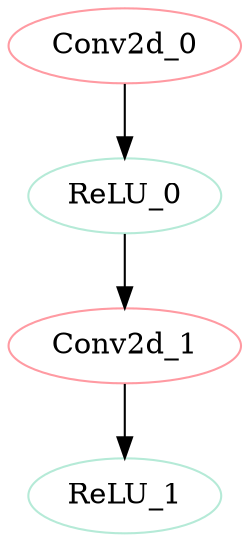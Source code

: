 strict digraph "" {
	Conv2d_0	[color="#FF9AA2",
		layer_name="features.12.squeeze",
		params=32832,
		type=Conv2d];
	ReLU_0	[color="#B5EAD7",
		layer_name="features.12.squeeze_activation",
		params=0,
		type=ReLU];
	Conv2d_0 -> ReLU_0;
	Conv2d_1	[color="#FF9AA2",
		layer_name="features.12.expand1x1",
		params=16640,
		type=Conv2d];
	ReLU_0 -> Conv2d_1;
	ReLU_1	[color="#B5EAD7",
		layer_name="features.12.expand1x1_activation",
		params=0,
		type=ReLU];
	Conv2d_1 -> ReLU_1;
}
